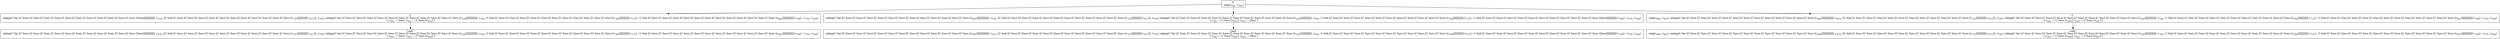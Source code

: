digraph {
    graph [rankdir=TB
          ,bgcolor=transparent];
    node [shape=box
         ,fillcolor=white
         ,style=filled];
    0 [label=<O <BR/> neq(v<SUB>842</SUB>, v<SUB>843</SUB>)>];
    1 [label=<C <BR/> mkng(C Var [C Succ [C Succ [C Succ [C Succ [C Succ [C Succ [C Succ [C Succ [C Succ [C Succ [C Succ [Zero]]]]]]]]]]]], v<SUB>476</SUB>, [C Sub [C Succ [C Succ [C Succ [C Succ [C Succ [C Succ [C Succ [C Succ [C Succ [C Succ [C Succ [v<SUB>725</SUB>]]]]]]]]]]] v<SUB>471</SUB>]], v<SUB>795</SUB>), mkng(C Var [C Succ [C Succ [C Succ [C Succ [C Succ [C Succ [C Succ [C Succ [C Succ [C Succ [C Succ [v<SUB>328</SUB>]]]]]]]]]]]], v<SUB>502</SUB>, C Sub [C Succ [C Succ [C Succ [C Succ [C Succ [C Succ [C Succ [C Succ [C Succ [C Succ [C Succ [v<SUB>788</SUB>]]]]]]]]]]] v<SUB>733</SUB>] : C Sub [C Succ [C Succ [C Succ [C Succ [C Succ [C Succ [C Succ [C Succ [C Succ [C Succ [C Succ [C Succ [v<SUB>844</SUB>]]]]]]]]]]]] v<SUB>796</SUB>] : v<SUB>795</SUB>, v<SUB>504</SUB>) <BR/>  [ v<SUB>842</SUB> &rarr; Zero, v<SUB>843</SUB> &rarr; C Succ [v<SUB>844</SUB>] ] >];
    2 [label=<C <BR/> mkng(C Var [C Succ [C Succ [C Succ [C Succ [C Succ [C Succ [C Succ [C Succ [C Succ [C Succ [C Succ [C Succ [v<SUB>845</SUB>]]]]]]]]]]]]], v<SUB>476</SUB>, [C Sub [C Succ [C Succ [C Succ [C Succ [C Succ [C Succ [C Succ [C Succ [C Succ [C Succ [C Succ [v<SUB>725</SUB>]]]]]]]]]]] v<SUB>471</SUB>]], v<SUB>795</SUB>), mkng(C Var [C Succ [C Succ [C Succ [C Succ [C Succ [C Succ [C Succ [C Succ [C Succ [C Succ [C Succ [v<SUB>328</SUB>]]]]]]]]]]]], v<SUB>502</SUB>, C Sub [C Succ [C Succ [C Succ [C Succ [C Succ [C Succ [C Succ [C Succ [C Succ [C Succ [C Succ [v<SUB>788</SUB>]]]]]]]]]]] v<SUB>733</SUB>] : C Sub [C Succ [C Succ [C Succ [C Succ [C Succ [C Succ [C Succ [C Succ [C Succ [C Succ [C Succ [Zero]]]]]]]]]]] v<SUB>796</SUB>] : v<SUB>795</SUB>, v<SUB>504</SUB>) <BR/>  [ v<SUB>842</SUB> &rarr; C Succ [v<SUB>845</SUB>], v<SUB>843</SUB> &rarr; Zero ] >];
    3 [label=<C <BR/> neq(v<SUB>846</SUB>, v<SUB>847</SUB>), mkng(C Var [C Succ [C Succ [C Succ [C Succ [C Succ [C Succ [C Succ [C Succ [C Succ [C Succ [C Succ [C Succ [v<SUB>846</SUB>]]]]]]]]]]]]], v<SUB>476</SUB>, [C Sub [C Succ [C Succ [C Succ [C Succ [C Succ [C Succ [C Succ [C Succ [C Succ [C Succ [C Succ [v<SUB>725</SUB>]]]]]]]]]]] v<SUB>471</SUB>]], v<SUB>795</SUB>), mkng(C Var [C Succ [C Succ [C Succ [C Succ [C Succ [C Succ [C Succ [C Succ [C Succ [C Succ [C Succ [v<SUB>328</SUB>]]]]]]]]]]]], v<SUB>502</SUB>, C Sub [C Succ [C Succ [C Succ [C Succ [C Succ [C Succ [C Succ [C Succ [C Succ [C Succ [C Succ [v<SUB>788</SUB>]]]]]]]]]]] v<SUB>733</SUB>] : C Sub [C Succ [C Succ [C Succ [C Succ [C Succ [C Succ [C Succ [C Succ [C Succ [C Succ [C Succ [C Succ [v<SUB>847</SUB>]]]]]]]]]]]] v<SUB>796</SUB>] : v<SUB>795</SUB>, v<SUB>504</SUB>) <BR/>  [ v<SUB>842</SUB> &rarr; C Succ [v<SUB>846</SUB>], v<SUB>843</SUB> &rarr; C Succ [v<SUB>847</SUB>] ] >];
    4 [label=<Leaf <BR/> mkng(C Var [C Succ [C Succ [C Succ [C Succ [C Succ [C Succ [C Succ [C Succ [C Succ [C Succ [C Succ [Zero]]]]]]]]]]]], v<SUB>476</SUB>, [C Sub [C Succ [C Succ [C Succ [C Succ [C Succ [C Succ [C Succ [C Succ [C Succ [C Succ [C Succ [v<SUB>725</SUB>]]]]]]]]]]] v<SUB>471</SUB>]], v<SUB>795</SUB>), mkng(C Var [C Succ [C Succ [C Succ [C Succ [C Succ [C Succ [C Succ [C Succ [C Succ [C Succ [C Succ [v<SUB>328</SUB>]]]]]]]]]]]], v<SUB>502</SUB>, C Sub [C Succ [C Succ [C Succ [C Succ [C Succ [C Succ [C Succ [C Succ [C Succ [C Succ [C Succ [v<SUB>788</SUB>]]]]]]]]]]] v<SUB>733</SUB>] : C Sub [C Succ [C Succ [C Succ [C Succ [C Succ [C Succ [C Succ [C Succ [C Succ [C Succ [C Succ [C Succ [v<SUB>844</SUB>]]]]]]]]]]]] v<SUB>796</SUB>] : v<SUB>795</SUB>, v<SUB>504</SUB>) <BR/>  [ v<SUB>842</SUB> &rarr; Zero, v<SUB>843</SUB> &rarr; C Succ [v<SUB>844</SUB>] ] >];
    5 [label=<Leaf <BR/> mkng(C Var [C Succ [C Succ [C Succ [C Succ [C Succ [C Succ [C Succ [C Succ [C Succ [C Succ [C Succ [C Succ [v<SUB>845</SUB>]]]]]]]]]]]]], v<SUB>476</SUB>, [C Sub [C Succ [C Succ [C Succ [C Succ [C Succ [C Succ [C Succ [C Succ [C Succ [C Succ [C Succ [v<SUB>725</SUB>]]]]]]]]]]] v<SUB>471</SUB>]], v<SUB>795</SUB>), mkng(C Var [C Succ [C Succ [C Succ [C Succ [C Succ [C Succ [C Succ [C Succ [C Succ [C Succ [C Succ [v<SUB>328</SUB>]]]]]]]]]]]], v<SUB>502</SUB>, C Sub [C Succ [C Succ [C Succ [C Succ [C Succ [C Succ [C Succ [C Succ [C Succ [C Succ [C Succ [v<SUB>788</SUB>]]]]]]]]]]] v<SUB>733</SUB>] : C Sub [C Succ [C Succ [C Succ [C Succ [C Succ [C Succ [C Succ [C Succ [C Succ [C Succ [C Succ [Zero]]]]]]]]]]] v<SUB>796</SUB>] : v<SUB>795</SUB>, v<SUB>504</SUB>) <BR/>  [ v<SUB>842</SUB> &rarr; C Succ [v<SUB>845</SUB>], v<SUB>843</SUB> &rarr; Zero ] >];
    6 [label=<Leaf <BR/> neq(v<SUB>846</SUB>, v<SUB>847</SUB>), mkng(C Var [C Succ [C Succ [C Succ [C Succ [C Succ [C Succ [C Succ [C Succ [C Succ [C Succ [C Succ [C Succ [v<SUB>846</SUB>]]]]]]]]]]]]], v<SUB>476</SUB>, [C Sub [C Succ [C Succ [C Succ [C Succ [C Succ [C Succ [C Succ [C Succ [C Succ [C Succ [C Succ [v<SUB>725</SUB>]]]]]]]]]]] v<SUB>471</SUB>]], v<SUB>795</SUB>), mkng(C Var [C Succ [C Succ [C Succ [C Succ [C Succ [C Succ [C Succ [C Succ [C Succ [C Succ [C Succ [v<SUB>328</SUB>]]]]]]]]]]]], v<SUB>502</SUB>, C Sub [C Succ [C Succ [C Succ [C Succ [C Succ [C Succ [C Succ [C Succ [C Succ [C Succ [C Succ [v<SUB>788</SUB>]]]]]]]]]]] v<SUB>733</SUB>] : C Sub [C Succ [C Succ [C Succ [C Succ [C Succ [C Succ [C Succ [C Succ [C Succ [C Succ [C Succ [C Succ [v<SUB>847</SUB>]]]]]]]]]]]] v<SUB>796</SUB>] : v<SUB>795</SUB>, v<SUB>504</SUB>) <BR/>  [ v<SUB>842</SUB> &rarr; C Succ [v<SUB>846</SUB>], v<SUB>843</SUB> &rarr; C Succ [v<SUB>847</SUB>] ] >];
    0 -> 1 [label=""];
    0 -> 2 [label=""];
    0 -> 3 [label=""];
    1 -> 4 [label=""];
    2 -> 5 [label=""];
    3 -> 6 [label=""];
}